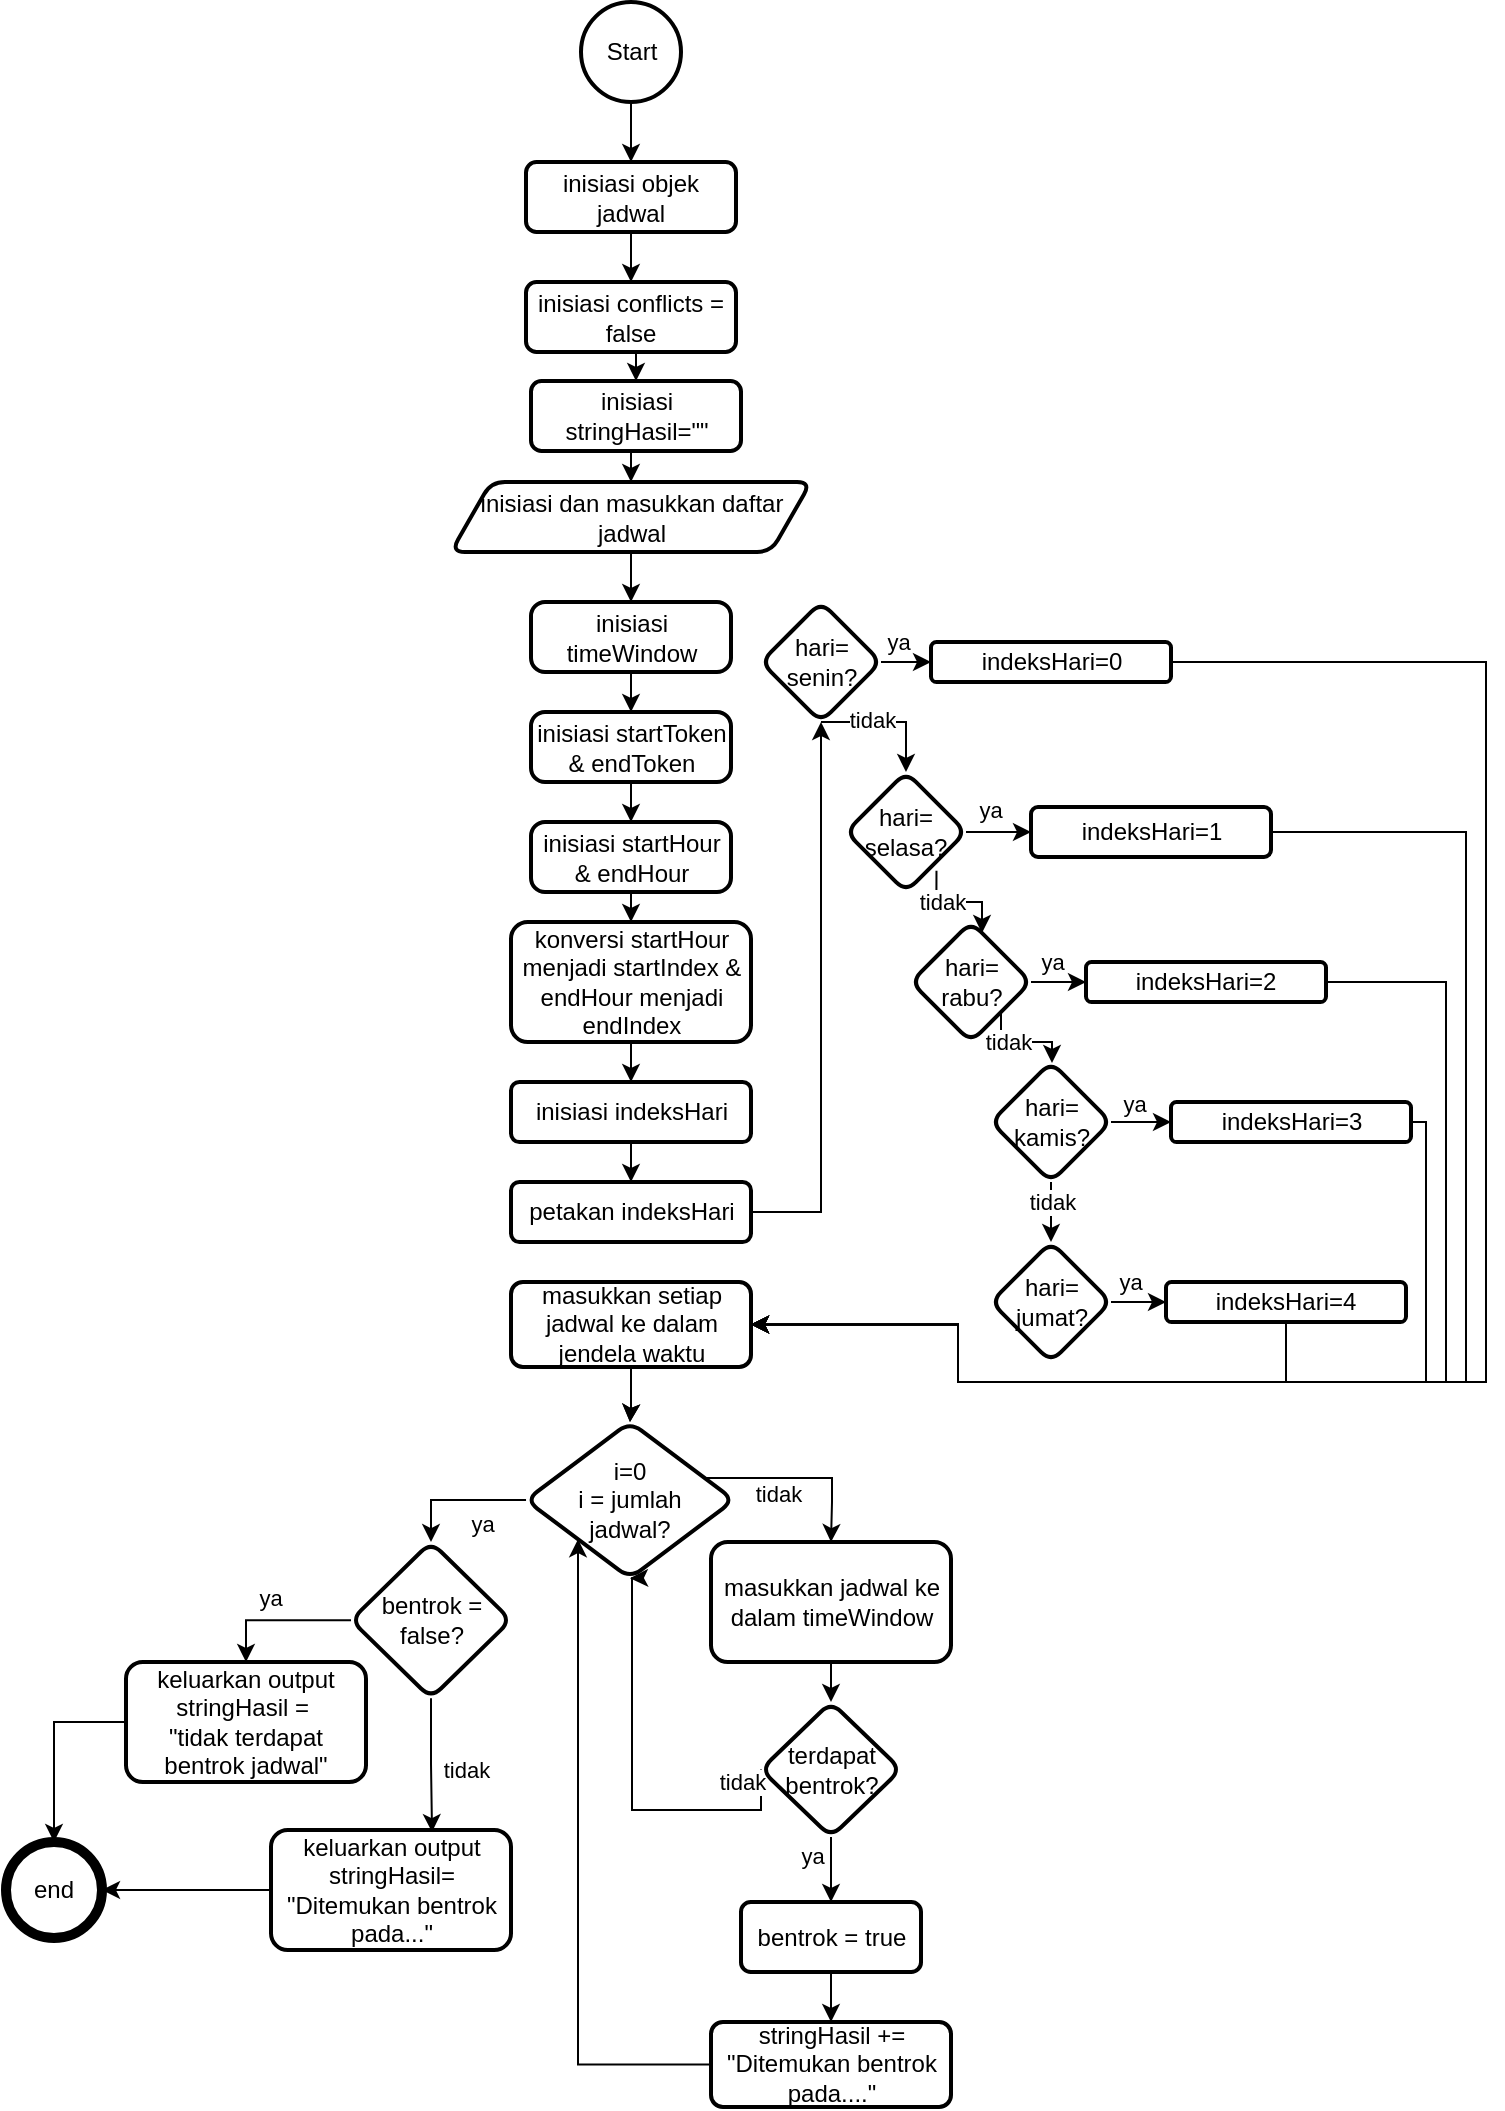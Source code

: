 <mxfile version="24.3.1" type="device">
  <diagram name="Page-1" id="ORiJ4p2Y7OBrZnJ2vjlo">
    <mxGraphModel dx="2284" dy="1872" grid="1" gridSize="10" guides="1" tooltips="1" connect="1" arrows="1" fold="1" page="1" pageScale="1" pageWidth="850" pageHeight="1100" math="0" shadow="0">
      <root>
        <mxCell id="0" />
        <mxCell id="1" parent="0" />
        <mxCell id="JpGX_lxm5MSLCuz8X1eI-36" value="" style="edgeStyle=orthogonalEdgeStyle;rounded=0;orthogonalLoop=1;jettySize=auto;html=1;" parent="1" source="JpGX_lxm5MSLCuz8X1eI-2" target="JpGX_lxm5MSLCuz8X1eI-35" edge="1">
          <mxGeometry relative="1" as="geometry" />
        </mxCell>
        <mxCell id="JpGX_lxm5MSLCuz8X1eI-2" value="Start" style="strokeWidth=2;html=1;shape=mxgraph.flowchart.start_2;whiteSpace=wrap;" parent="1" vertex="1">
          <mxGeometry x="67.5" y="-280" width="50" height="50" as="geometry" />
        </mxCell>
        <mxCell id="JpGX_lxm5MSLCuz8X1eI-39" value="" style="edgeStyle=orthogonalEdgeStyle;rounded=0;orthogonalLoop=1;jettySize=auto;html=1;" parent="1" source="JpGX_lxm5MSLCuz8X1eI-4" target="JpGX_lxm5MSLCuz8X1eI-38" edge="1">
          <mxGeometry relative="1" as="geometry" />
        </mxCell>
        <mxCell id="JpGX_lxm5MSLCuz8X1eI-4" value="inisiasi timeWindow" style="rounded=1;whiteSpace=wrap;html=1;absoluteArcSize=1;arcSize=14;strokeWidth=2;" parent="1" vertex="1">
          <mxGeometry x="42.5" y="20" width="100" height="35" as="geometry" />
        </mxCell>
        <mxCell id="JpGX_lxm5MSLCuz8X1eI-42" value="" style="edgeStyle=orthogonalEdgeStyle;rounded=0;orthogonalLoop=1;jettySize=auto;html=1;entryX=0.5;entryY=0;entryDx=0;entryDy=0;" parent="1" source="JpGX_lxm5MSLCuz8X1eI-6" target="JpGX_lxm5MSLCuz8X1eI-4" edge="1">
          <mxGeometry relative="1" as="geometry" />
        </mxCell>
        <mxCell id="JpGX_lxm5MSLCuz8X1eI-6" value="inisiasi dan masukkan daftar jadwal" style="shape=parallelogram;perimeter=parallelogramPerimeter;whiteSpace=wrap;html=1;fixedSize=1;rounded=1;arcSize=14;strokeWidth=2;" parent="1" vertex="1">
          <mxGeometry x="2.5" y="-40" width="180" height="35" as="geometry" />
        </mxCell>
        <mxCell id="JpGX_lxm5MSLCuz8X1eI-7" value="" style="edgeStyle=orthogonalEdgeStyle;rounded=0;orthogonalLoop=1;jettySize=auto;html=1;" parent="1" source="JpGX_lxm5MSLCuz8X1eI-8" target="JpGX_lxm5MSLCuz8X1eI-13" edge="1">
          <mxGeometry relative="1" as="geometry" />
        </mxCell>
        <mxCell id="JpGX_lxm5MSLCuz8X1eI-47" value="" style="edgeStyle=orthogonalEdgeStyle;rounded=0;orthogonalLoop=1;jettySize=auto;html=1;" parent="1" source="JpGX_lxm5MSLCuz8X1eI-8" target="JpGX_lxm5MSLCuz8X1eI-13" edge="1">
          <mxGeometry relative="1" as="geometry" />
        </mxCell>
        <mxCell id="JpGX_lxm5MSLCuz8X1eI-8" value="masukkan setiap jadwal ke dalam jendela waktu" style="whiteSpace=wrap;html=1;rounded=1;arcSize=14;strokeWidth=2;" parent="1" vertex="1">
          <mxGeometry x="32.5" y="360" width="120" height="42.5" as="geometry" />
        </mxCell>
        <mxCell id="JpGX_lxm5MSLCuz8X1eI-9" value="" style="edgeStyle=orthogonalEdgeStyle;rounded=0;orthogonalLoop=1;jettySize=auto;html=1;entryX=0.5;entryY=0;entryDx=0;entryDy=0;" parent="1" source="JpGX_lxm5MSLCuz8X1eI-13" target="JpGX_lxm5MSLCuz8X1eI-15" edge="1">
          <mxGeometry relative="1" as="geometry">
            <Array as="points">
              <mxPoint x="193" y="458" />
              <mxPoint x="193" y="470" />
            </Array>
          </mxGeometry>
        </mxCell>
        <mxCell id="JpGX_lxm5MSLCuz8X1eI-10" value="tidak" style="edgeLabel;html=1;align=center;verticalAlign=middle;resizable=0;points=[];" parent="JpGX_lxm5MSLCuz8X1eI-9" vertex="1" connectable="0">
          <mxGeometry x="-0.279" y="1" relative="1" as="geometry">
            <mxPoint x="2" y="9" as="offset" />
          </mxGeometry>
        </mxCell>
        <mxCell id="JpGX_lxm5MSLCuz8X1eI-11" value="" style="edgeStyle=orthogonalEdgeStyle;rounded=0;orthogonalLoop=1;jettySize=auto;html=1;entryX=0.5;entryY=0;entryDx=0;entryDy=0;" parent="1" source="JpGX_lxm5MSLCuz8X1eI-13" target="JpGX_lxm5MSLCuz8X1eI-31" edge="1">
          <mxGeometry relative="1" as="geometry" />
        </mxCell>
        <mxCell id="JpGX_lxm5MSLCuz8X1eI-12" value="ya" style="edgeLabel;html=1;align=center;verticalAlign=middle;resizable=0;points=[];" parent="JpGX_lxm5MSLCuz8X1eI-11" vertex="1" connectable="0">
          <mxGeometry x="-0.422" y="4" relative="1" as="geometry">
            <mxPoint x="-2" y="8" as="offset" />
          </mxGeometry>
        </mxCell>
        <mxCell id="JpGX_lxm5MSLCuz8X1eI-13" value="i=0&lt;br&gt;i = jumlah&lt;br&gt;jadwal?" style="rhombus;whiteSpace=wrap;html=1;rounded=1;arcSize=14;strokeWidth=2;" parent="1" vertex="1">
          <mxGeometry x="40" y="430" width="104" height="78.12" as="geometry" />
        </mxCell>
        <mxCell id="JpGX_lxm5MSLCuz8X1eI-14" style="edgeStyle=orthogonalEdgeStyle;rounded=0;orthogonalLoop=1;jettySize=auto;html=1;exitX=0.5;exitY=1;exitDx=0;exitDy=0;entryX=0.5;entryY=0;entryDx=0;entryDy=0;" parent="1" source="JpGX_lxm5MSLCuz8X1eI-15" target="JpGX_lxm5MSLCuz8X1eI-22" edge="1">
          <mxGeometry relative="1" as="geometry" />
        </mxCell>
        <mxCell id="JpGX_lxm5MSLCuz8X1eI-15" value="masukkan jadwal ke&lt;br&gt;dalam timeWindow" style="whiteSpace=wrap;html=1;rounded=1;arcSize=14;strokeWidth=2;" parent="1" vertex="1">
          <mxGeometry x="132.5" y="490.005" width="120" height="60" as="geometry" />
        </mxCell>
        <mxCell id="llpYMlKaQ1efF8WTSb9S-2" style="edgeStyle=orthogonalEdgeStyle;rounded=0;orthogonalLoop=1;jettySize=auto;html=1;exitX=0.5;exitY=1;exitDx=0;exitDy=0;entryX=0.5;entryY=0;entryDx=0;entryDy=0;" edge="1" parent="1" source="JpGX_lxm5MSLCuz8X1eI-17" target="llpYMlKaQ1efF8WTSb9S-1">
          <mxGeometry relative="1" as="geometry" />
        </mxCell>
        <mxCell id="JpGX_lxm5MSLCuz8X1eI-17" value="inisiasi conflicts = false" style="rounded=1;whiteSpace=wrap;html=1;strokeWidth=2;" parent="1" vertex="1">
          <mxGeometry x="40" y="-140" width="105" height="35" as="geometry" />
        </mxCell>
        <mxCell id="JpGX_lxm5MSLCuz8X1eI-18" value="" style="edgeStyle=orthogonalEdgeStyle;rounded=0;orthogonalLoop=1;jettySize=auto;html=1;" parent="1" source="JpGX_lxm5MSLCuz8X1eI-22" target="JpGX_lxm5MSLCuz8X1eI-24" edge="1">
          <mxGeometry relative="1" as="geometry" />
        </mxCell>
        <mxCell id="JpGX_lxm5MSLCuz8X1eI-19" value="ya" style="edgeLabel;html=1;align=center;verticalAlign=middle;resizable=0;points=[];" parent="JpGX_lxm5MSLCuz8X1eI-18" vertex="1" connectable="0">
          <mxGeometry x="-0.149" y="-1" relative="1" as="geometry">
            <mxPoint x="-11" y="-11" as="offset" />
          </mxGeometry>
        </mxCell>
        <mxCell id="JpGX_lxm5MSLCuz8X1eI-20" style="edgeStyle=orthogonalEdgeStyle;rounded=0;orthogonalLoop=1;jettySize=auto;html=1;exitX=0;exitY=0.5;exitDx=0;exitDy=0;entryX=0.5;entryY=1;entryDx=0;entryDy=0;" parent="1" source="JpGX_lxm5MSLCuz8X1eI-22" target="JpGX_lxm5MSLCuz8X1eI-13" edge="1">
          <mxGeometry relative="1" as="geometry">
            <Array as="points">
              <mxPoint x="93" y="624" />
            </Array>
          </mxGeometry>
        </mxCell>
        <mxCell id="JpGX_lxm5MSLCuz8X1eI-21" value="tidak" style="edgeLabel;html=1;align=center;verticalAlign=middle;resizable=0;points=[];" parent="JpGX_lxm5MSLCuz8X1eI-20" vertex="1" connectable="0">
          <mxGeometry x="-0.556" y="2" relative="1" as="geometry">
            <mxPoint x="15" y="-16" as="offset" />
          </mxGeometry>
        </mxCell>
        <mxCell id="JpGX_lxm5MSLCuz8X1eI-22" value="terdapat&lt;br&gt;bentrok?" style="rhombus;whiteSpace=wrap;html=1;rounded=1;arcSize=14;strokeWidth=2;" parent="1" vertex="1">
          <mxGeometry x="157.5" y="570" width="70" height="67.5" as="geometry" />
        </mxCell>
        <mxCell id="JpGX_lxm5MSLCuz8X1eI-23" value="" style="edgeStyle=orthogonalEdgeStyle;rounded=0;orthogonalLoop=1;jettySize=auto;html=1;" parent="1" source="JpGX_lxm5MSLCuz8X1eI-24" target="JpGX_lxm5MSLCuz8X1eI-26" edge="1">
          <mxGeometry relative="1" as="geometry" />
        </mxCell>
        <mxCell id="JpGX_lxm5MSLCuz8X1eI-24" value="bentrok = true" style="whiteSpace=wrap;html=1;rounded=1;arcSize=14;strokeWidth=2;" parent="1" vertex="1">
          <mxGeometry x="147.5" y="670" width="90" height="35" as="geometry" />
        </mxCell>
        <mxCell id="JpGX_lxm5MSLCuz8X1eI-25" style="edgeStyle=orthogonalEdgeStyle;rounded=0;orthogonalLoop=1;jettySize=auto;html=1;exitX=0;exitY=0.5;exitDx=0;exitDy=0;entryX=0;entryY=1;entryDx=0;entryDy=0;" parent="1" source="JpGX_lxm5MSLCuz8X1eI-26" target="JpGX_lxm5MSLCuz8X1eI-13" edge="1">
          <mxGeometry relative="1" as="geometry" />
        </mxCell>
        <mxCell id="JpGX_lxm5MSLCuz8X1eI-26" value="stringHasil += &quot;Ditemukan bentrok pada....&quot;" style="whiteSpace=wrap;html=1;rounded=1;arcSize=14;strokeWidth=2;" parent="1" vertex="1">
          <mxGeometry x="132.5" y="730" width="120" height="42.5" as="geometry" />
        </mxCell>
        <mxCell id="JpGX_lxm5MSLCuz8X1eI-27" value="" style="edgeStyle=orthogonalEdgeStyle;rounded=0;orthogonalLoop=1;jettySize=auto;html=1;exitX=0;exitY=0.5;exitDx=0;exitDy=0;" parent="1" source="JpGX_lxm5MSLCuz8X1eI-31" target="JpGX_lxm5MSLCuz8X1eI-33" edge="1">
          <mxGeometry relative="1" as="geometry" />
        </mxCell>
        <mxCell id="JpGX_lxm5MSLCuz8X1eI-28" value="ya" style="edgeLabel;html=1;align=center;verticalAlign=middle;resizable=0;points=[];" parent="JpGX_lxm5MSLCuz8X1eI-27" vertex="1" connectable="0">
          <mxGeometry x="0.067" y="-1" relative="1" as="geometry">
            <mxPoint x="-2" y="-10" as="offset" />
          </mxGeometry>
        </mxCell>
        <mxCell id="JpGX_lxm5MSLCuz8X1eI-31" value="bentrok = false?" style="rhombus;whiteSpace=wrap;html=1;rounded=1;arcSize=14;strokeWidth=2;" parent="1" vertex="1">
          <mxGeometry x="-47.5" y="490.01" width="80" height="78.12" as="geometry" />
        </mxCell>
        <mxCell id="JpGX_lxm5MSLCuz8X1eI-32" value="" style="edgeStyle=orthogonalEdgeStyle;rounded=0;orthogonalLoop=1;jettySize=auto;html=1;" parent="1" source="JpGX_lxm5MSLCuz8X1eI-33" target="JpGX_lxm5MSLCuz8X1eI-34" edge="1">
          <mxGeometry relative="1" as="geometry" />
        </mxCell>
        <mxCell id="JpGX_lxm5MSLCuz8X1eI-33" value="keluarkan output stringHasil =&amp;nbsp;&lt;br&gt;&quot;tidak terdapat bentrok jadwal&quot;" style="whiteSpace=wrap;html=1;rounded=1;arcSize=14;strokeWidth=2;" parent="1" vertex="1">
          <mxGeometry x="-160" y="550" width="120" height="60" as="geometry" />
        </mxCell>
        <mxCell id="JpGX_lxm5MSLCuz8X1eI-34" value="end" style="shape=ellipse;html=1;dashed=0;whiteSpace=wrap;aspect=fixed;strokeWidth=5;perimeter=ellipsePerimeter;" parent="1" vertex="1">
          <mxGeometry x="-220" y="640" width="48" height="48" as="geometry" />
        </mxCell>
        <mxCell id="JpGX_lxm5MSLCuz8X1eI-37" value="" style="edgeStyle=orthogonalEdgeStyle;rounded=0;orthogonalLoop=1;jettySize=auto;html=1;" parent="1" source="JpGX_lxm5MSLCuz8X1eI-35" target="JpGX_lxm5MSLCuz8X1eI-17" edge="1">
          <mxGeometry relative="1" as="geometry" />
        </mxCell>
        <mxCell id="JpGX_lxm5MSLCuz8X1eI-35" value="inisiasi objek jadwal" style="rounded=1;whiteSpace=wrap;html=1;strokeWidth=2;" parent="1" vertex="1">
          <mxGeometry x="40" y="-200" width="105" height="35" as="geometry" />
        </mxCell>
        <mxCell id="JpGX_lxm5MSLCuz8X1eI-45" value="" style="edgeStyle=orthogonalEdgeStyle;rounded=0;orthogonalLoop=1;jettySize=auto;html=1;" parent="1" source="JpGX_lxm5MSLCuz8X1eI-38" target="JpGX_lxm5MSLCuz8X1eI-40" edge="1">
          <mxGeometry relative="1" as="geometry" />
        </mxCell>
        <mxCell id="JpGX_lxm5MSLCuz8X1eI-38" value="inisiasi startToken &amp;amp; endToken" style="rounded=1;whiteSpace=wrap;html=1;absoluteArcSize=1;arcSize=14;strokeWidth=2;" parent="1" vertex="1">
          <mxGeometry x="42.5" y="75" width="100" height="35" as="geometry" />
        </mxCell>
        <mxCell id="JpGX_lxm5MSLCuz8X1eI-51" style="edgeStyle=orthogonalEdgeStyle;rounded=0;orthogonalLoop=1;jettySize=auto;html=1;exitX=0.5;exitY=1;exitDx=0;exitDy=0;entryX=0.5;entryY=0;entryDx=0;entryDy=0;" parent="1" source="JpGX_lxm5MSLCuz8X1eI-40" target="JpGX_lxm5MSLCuz8X1eI-49" edge="1">
          <mxGeometry relative="1" as="geometry" />
        </mxCell>
        <mxCell id="JpGX_lxm5MSLCuz8X1eI-40" value="inisiasi startHour &amp;amp; endHour" style="rounded=1;whiteSpace=wrap;html=1;absoluteArcSize=1;arcSize=14;strokeWidth=2;" parent="1" vertex="1">
          <mxGeometry x="42.5" y="130" width="100" height="35" as="geometry" />
        </mxCell>
        <mxCell id="JpGX_lxm5MSLCuz8X1eI-54" value="" style="edgeStyle=orthogonalEdgeStyle;rounded=0;orthogonalLoop=1;jettySize=auto;html=1;" parent="1" source="JpGX_lxm5MSLCuz8X1eI-49" target="JpGX_lxm5MSLCuz8X1eI-53" edge="1">
          <mxGeometry relative="1" as="geometry" />
        </mxCell>
        <mxCell id="JpGX_lxm5MSLCuz8X1eI-49" value="konversi startHour menjadi startIndex &amp;amp; endHour menjadi endIndex" style="whiteSpace=wrap;html=1;rounded=1;arcSize=14;strokeWidth=2;" parent="1" vertex="1">
          <mxGeometry x="32.5" y="180" width="120" height="60" as="geometry" />
        </mxCell>
        <mxCell id="JpGX_lxm5MSLCuz8X1eI-56" value="" style="edgeStyle=orthogonalEdgeStyle;rounded=0;orthogonalLoop=1;jettySize=auto;html=1;" parent="1" source="JpGX_lxm5MSLCuz8X1eI-53" target="JpGX_lxm5MSLCuz8X1eI-55" edge="1">
          <mxGeometry relative="1" as="geometry" />
        </mxCell>
        <mxCell id="JpGX_lxm5MSLCuz8X1eI-53" value="inisiasi indeksHari" style="rounded=1;whiteSpace=wrap;html=1;arcSize=14;strokeWidth=2;" parent="1" vertex="1">
          <mxGeometry x="32.5" y="260" width="120" height="30" as="geometry" />
        </mxCell>
        <mxCell id="JpGX_lxm5MSLCuz8X1eI-60" value="" style="edgeStyle=orthogonalEdgeStyle;rounded=0;orthogonalLoop=1;jettySize=auto;html=1;" parent="1" source="JpGX_lxm5MSLCuz8X1eI-55" target="JpGX_lxm5MSLCuz8X1eI-59" edge="1">
          <mxGeometry relative="1" as="geometry" />
        </mxCell>
        <mxCell id="JpGX_lxm5MSLCuz8X1eI-55" value="petakan indeksHari" style="whiteSpace=wrap;html=1;rounded=1;arcSize=14;strokeWidth=2;" parent="1" vertex="1">
          <mxGeometry x="32.5" y="310" width="120" height="30" as="geometry" />
        </mxCell>
        <mxCell id="JpGX_lxm5MSLCuz8X1eI-62" value="" style="edgeStyle=orthogonalEdgeStyle;rounded=0;orthogonalLoop=1;jettySize=auto;html=1;" parent="1" source="JpGX_lxm5MSLCuz8X1eI-59" target="JpGX_lxm5MSLCuz8X1eI-61" edge="1">
          <mxGeometry relative="1" as="geometry" />
        </mxCell>
        <mxCell id="JpGX_lxm5MSLCuz8X1eI-63" value="ya" style="edgeLabel;html=1;align=center;verticalAlign=middle;resizable=0;points=[];" parent="JpGX_lxm5MSLCuz8X1eI-62" vertex="1" connectable="0">
          <mxGeometry x="-0.567" y="-1" relative="1" as="geometry">
            <mxPoint x="-4" y="-11" as="offset" />
          </mxGeometry>
        </mxCell>
        <mxCell id="JpGX_lxm5MSLCuz8X1eI-67" value="" style="edgeStyle=orthogonalEdgeStyle;rounded=0;orthogonalLoop=1;jettySize=auto;html=1;entryX=0.5;entryY=0;entryDx=0;entryDy=0;" parent="1" source="JpGX_lxm5MSLCuz8X1eI-59" target="JpGX_lxm5MSLCuz8X1eI-66" edge="1">
          <mxGeometry relative="1" as="geometry">
            <Array as="points">
              <mxPoint x="230" y="80" />
            </Array>
          </mxGeometry>
        </mxCell>
        <mxCell id="JpGX_lxm5MSLCuz8X1eI-68" value="tidak" style="edgeLabel;html=1;align=center;verticalAlign=middle;resizable=0;points=[];" parent="JpGX_lxm5MSLCuz8X1eI-67" vertex="1" connectable="0">
          <mxGeometry x="-0.262" y="1" relative="1" as="geometry">
            <mxPoint as="offset" />
          </mxGeometry>
        </mxCell>
        <mxCell id="JpGX_lxm5MSLCuz8X1eI-59" value="hari=&lt;br&gt;senin?" style="rhombus;whiteSpace=wrap;html=1;rounded=1;arcSize=14;strokeWidth=2;" parent="1" vertex="1">
          <mxGeometry x="157.5" y="20" width="60" height="60" as="geometry" />
        </mxCell>
        <mxCell id="JpGX_lxm5MSLCuz8X1eI-95" style="edgeStyle=orthogonalEdgeStyle;rounded=0;orthogonalLoop=1;jettySize=auto;html=1;exitX=1;exitY=0.5;exitDx=0;exitDy=0;entryX=1;entryY=0.5;entryDx=0;entryDy=0;" parent="1" source="JpGX_lxm5MSLCuz8X1eI-61" target="JpGX_lxm5MSLCuz8X1eI-8" edge="1">
          <mxGeometry relative="1" as="geometry">
            <Array as="points">
              <mxPoint x="520" y="50" />
              <mxPoint x="520" y="410" />
              <mxPoint x="256" y="410" />
              <mxPoint x="256" y="381" />
            </Array>
          </mxGeometry>
        </mxCell>
        <mxCell id="JpGX_lxm5MSLCuz8X1eI-61" value="indeksHari=0" style="whiteSpace=wrap;html=1;rounded=1;arcSize=14;strokeWidth=2;" parent="1" vertex="1">
          <mxGeometry x="242.5" y="40" width="120" height="20" as="geometry" />
        </mxCell>
        <mxCell id="JpGX_lxm5MSLCuz8X1eI-74" style="edgeStyle=orthogonalEdgeStyle;rounded=0;orthogonalLoop=1;jettySize=auto;html=1;exitX=1;exitY=0.5;exitDx=0;exitDy=0;entryX=0;entryY=0.5;entryDx=0;entryDy=0;" parent="1" source="JpGX_lxm5MSLCuz8X1eI-66" target="JpGX_lxm5MSLCuz8X1eI-71" edge="1">
          <mxGeometry relative="1" as="geometry" />
        </mxCell>
        <mxCell id="JpGX_lxm5MSLCuz8X1eI-75" value="ya" style="edgeLabel;html=1;align=center;verticalAlign=middle;resizable=0;points=[];" parent="JpGX_lxm5MSLCuz8X1eI-74" vertex="1" connectable="0">
          <mxGeometry x="-0.297" y="3" relative="1" as="geometry">
            <mxPoint y="-8" as="offset" />
          </mxGeometry>
        </mxCell>
        <mxCell id="JpGX_lxm5MSLCuz8X1eI-77" value="" style="edgeStyle=orthogonalEdgeStyle;rounded=0;orthogonalLoop=1;jettySize=auto;html=1;exitX=0.754;exitY=0.822;exitDx=0;exitDy=0;exitPerimeter=0;" parent="1" source="JpGX_lxm5MSLCuz8X1eI-66" target="JpGX_lxm5MSLCuz8X1eI-76" edge="1">
          <mxGeometry relative="1" as="geometry">
            <Array as="points">
              <mxPoint x="245" y="170" />
              <mxPoint x="268" y="170" />
            </Array>
          </mxGeometry>
        </mxCell>
        <mxCell id="JpGX_lxm5MSLCuz8X1eI-78" value="tidak" style="edgeLabel;html=1;align=center;verticalAlign=middle;resizable=0;points=[];" parent="JpGX_lxm5MSLCuz8X1eI-77" vertex="1" connectable="0">
          <mxGeometry x="-0.316" relative="1" as="geometry">
            <mxPoint as="offset" />
          </mxGeometry>
        </mxCell>
        <mxCell id="JpGX_lxm5MSLCuz8X1eI-66" value="hari=&lt;br&gt;selasa?" style="rhombus;whiteSpace=wrap;html=1;rounded=1;arcSize=14;strokeWidth=2;" parent="1" vertex="1">
          <mxGeometry x="200" y="105" width="60" height="60" as="geometry" />
        </mxCell>
        <mxCell id="JpGX_lxm5MSLCuz8X1eI-96" style="edgeStyle=orthogonalEdgeStyle;rounded=0;orthogonalLoop=1;jettySize=auto;html=1;exitX=1;exitY=0.5;exitDx=0;exitDy=0;entryX=1;entryY=0.5;entryDx=0;entryDy=0;" parent="1" source="JpGX_lxm5MSLCuz8X1eI-71" target="JpGX_lxm5MSLCuz8X1eI-8" edge="1">
          <mxGeometry relative="1" as="geometry">
            <Array as="points">
              <mxPoint x="510" y="135" />
              <mxPoint x="510" y="410" />
              <mxPoint x="256" y="410" />
              <mxPoint x="256" y="381" />
            </Array>
          </mxGeometry>
        </mxCell>
        <mxCell id="JpGX_lxm5MSLCuz8X1eI-71" value="indeksHari=1" style="whiteSpace=wrap;html=1;rounded=1;arcSize=14;strokeWidth=2;" parent="1" vertex="1">
          <mxGeometry x="292.5" y="122.5" width="120" height="25" as="geometry" />
        </mxCell>
        <mxCell id="JpGX_lxm5MSLCuz8X1eI-80" value="" style="edgeStyle=orthogonalEdgeStyle;rounded=0;orthogonalLoop=1;jettySize=auto;html=1;" parent="1" source="JpGX_lxm5MSLCuz8X1eI-76" target="JpGX_lxm5MSLCuz8X1eI-79" edge="1">
          <mxGeometry relative="1" as="geometry" />
        </mxCell>
        <mxCell id="JpGX_lxm5MSLCuz8X1eI-81" value="ya" style="edgeLabel;html=1;align=center;verticalAlign=middle;resizable=0;points=[];" parent="JpGX_lxm5MSLCuz8X1eI-80" vertex="1" connectable="0">
          <mxGeometry x="-0.685" y="-2" relative="1" as="geometry">
            <mxPoint x="2" y="-12" as="offset" />
          </mxGeometry>
        </mxCell>
        <mxCell id="JpGX_lxm5MSLCuz8X1eI-83" value="" style="edgeStyle=orthogonalEdgeStyle;rounded=0;orthogonalLoop=1;jettySize=auto;html=1;exitX=1;exitY=1;exitDx=0;exitDy=0;" parent="1" source="JpGX_lxm5MSLCuz8X1eI-76" target="JpGX_lxm5MSLCuz8X1eI-82" edge="1">
          <mxGeometry relative="1" as="geometry">
            <Array as="points">
              <mxPoint x="278" y="240" />
              <mxPoint x="303" y="240" />
            </Array>
          </mxGeometry>
        </mxCell>
        <mxCell id="JpGX_lxm5MSLCuz8X1eI-84" value="tidak" style="edgeLabel;html=1;align=center;verticalAlign=middle;resizable=0;points=[];" parent="JpGX_lxm5MSLCuz8X1eI-83" vertex="1" connectable="0">
          <mxGeometry x="-0.283" relative="1" as="geometry">
            <mxPoint as="offset" />
          </mxGeometry>
        </mxCell>
        <mxCell id="JpGX_lxm5MSLCuz8X1eI-76" value="hari=&lt;br&gt;rabu?" style="rhombus;whiteSpace=wrap;html=1;rounded=1;arcSize=14;strokeWidth=2;" parent="1" vertex="1">
          <mxGeometry x="232.5" y="180" width="60" height="60" as="geometry" />
        </mxCell>
        <mxCell id="JpGX_lxm5MSLCuz8X1eI-97" style="edgeStyle=orthogonalEdgeStyle;rounded=0;orthogonalLoop=1;jettySize=auto;html=1;exitX=1;exitY=0.5;exitDx=0;exitDy=0;entryX=1;entryY=0.5;entryDx=0;entryDy=0;" parent="1" source="JpGX_lxm5MSLCuz8X1eI-79" target="JpGX_lxm5MSLCuz8X1eI-8" edge="1">
          <mxGeometry relative="1" as="geometry">
            <Array as="points">
              <mxPoint x="500" y="210" />
              <mxPoint x="500" y="410" />
              <mxPoint x="256" y="410" />
              <mxPoint x="256" y="381" />
            </Array>
          </mxGeometry>
        </mxCell>
        <mxCell id="JpGX_lxm5MSLCuz8X1eI-79" value="indeksHari=2" style="whiteSpace=wrap;html=1;rounded=1;arcSize=14;strokeWidth=2;" parent="1" vertex="1">
          <mxGeometry x="320" y="200" width="120" height="20" as="geometry" />
        </mxCell>
        <mxCell id="JpGX_lxm5MSLCuz8X1eI-86" value="" style="edgeStyle=orthogonalEdgeStyle;rounded=0;orthogonalLoop=1;jettySize=auto;html=1;" parent="1" source="JpGX_lxm5MSLCuz8X1eI-82" target="JpGX_lxm5MSLCuz8X1eI-85" edge="1">
          <mxGeometry relative="1" as="geometry" />
        </mxCell>
        <mxCell id="JpGX_lxm5MSLCuz8X1eI-87" value="ya" style="edgeLabel;html=1;align=center;verticalAlign=middle;resizable=0;points=[];" parent="JpGX_lxm5MSLCuz8X1eI-86" vertex="1" connectable="0">
          <mxGeometry x="-0.269" y="2" relative="1" as="geometry">
            <mxPoint x="-7" y="-7" as="offset" />
          </mxGeometry>
        </mxCell>
        <mxCell id="JpGX_lxm5MSLCuz8X1eI-89" value="" style="edgeStyle=orthogonalEdgeStyle;rounded=0;orthogonalLoop=1;jettySize=auto;html=1;" parent="1" source="JpGX_lxm5MSLCuz8X1eI-82" target="JpGX_lxm5MSLCuz8X1eI-88" edge="1">
          <mxGeometry relative="1" as="geometry" />
        </mxCell>
        <mxCell id="JpGX_lxm5MSLCuz8X1eI-90" value="tidak" style="edgeLabel;html=1;align=center;verticalAlign=middle;resizable=0;points=[];" parent="JpGX_lxm5MSLCuz8X1eI-89" vertex="1" connectable="0">
          <mxGeometry x="-0.604" y="1" relative="1" as="geometry">
            <mxPoint x="-1" as="offset" />
          </mxGeometry>
        </mxCell>
        <mxCell id="JpGX_lxm5MSLCuz8X1eI-82" value="hari=&lt;br&gt;kamis?" style="rhombus;whiteSpace=wrap;html=1;rounded=1;arcSize=14;strokeWidth=2;" parent="1" vertex="1">
          <mxGeometry x="272.5" y="250" width="60" height="60" as="geometry" />
        </mxCell>
        <mxCell id="JpGX_lxm5MSLCuz8X1eI-98" style="edgeStyle=orthogonalEdgeStyle;rounded=0;orthogonalLoop=1;jettySize=auto;html=1;exitX=1;exitY=0.5;exitDx=0;exitDy=0;entryX=1;entryY=0.5;entryDx=0;entryDy=0;" parent="1" source="JpGX_lxm5MSLCuz8X1eI-85" target="JpGX_lxm5MSLCuz8X1eI-8" edge="1">
          <mxGeometry relative="1" as="geometry">
            <mxPoint x="150" y="380" as="targetPoint" />
            <Array as="points">
              <mxPoint x="490" y="280" />
              <mxPoint x="490" y="410" />
              <mxPoint x="256" y="410" />
              <mxPoint x="256" y="381" />
            </Array>
          </mxGeometry>
        </mxCell>
        <mxCell id="JpGX_lxm5MSLCuz8X1eI-85" value="indeksHari=3" style="whiteSpace=wrap;html=1;rounded=1;arcSize=14;strokeWidth=2;" parent="1" vertex="1">
          <mxGeometry x="362.5" y="270" width="120" height="20" as="geometry" />
        </mxCell>
        <mxCell id="JpGX_lxm5MSLCuz8X1eI-92" value="" style="edgeStyle=orthogonalEdgeStyle;rounded=0;orthogonalLoop=1;jettySize=auto;html=1;" parent="1" source="JpGX_lxm5MSLCuz8X1eI-88" target="JpGX_lxm5MSLCuz8X1eI-91" edge="1">
          <mxGeometry relative="1" as="geometry" />
        </mxCell>
        <mxCell id="JpGX_lxm5MSLCuz8X1eI-93" value="ya" style="edgeLabel;html=1;align=center;verticalAlign=middle;resizable=0;points=[];" parent="JpGX_lxm5MSLCuz8X1eI-92" vertex="1" connectable="0">
          <mxGeometry x="0.166" relative="1" as="geometry">
            <mxPoint y="-10" as="offset" />
          </mxGeometry>
        </mxCell>
        <mxCell id="JpGX_lxm5MSLCuz8X1eI-88" value="hari=&lt;br&gt;jumat?" style="rhombus;whiteSpace=wrap;html=1;rounded=1;arcSize=14;strokeWidth=2;" parent="1" vertex="1">
          <mxGeometry x="272.5" y="340" width="60" height="60" as="geometry" />
        </mxCell>
        <mxCell id="JpGX_lxm5MSLCuz8X1eI-94" style="edgeStyle=orthogonalEdgeStyle;rounded=0;orthogonalLoop=1;jettySize=auto;html=1;exitX=0.5;exitY=1;exitDx=0;exitDy=0;entryX=1;entryY=0.5;entryDx=0;entryDy=0;" parent="1" source="JpGX_lxm5MSLCuz8X1eI-91" target="JpGX_lxm5MSLCuz8X1eI-8" edge="1">
          <mxGeometry relative="1" as="geometry">
            <Array as="points">
              <mxPoint x="420" y="410" />
              <mxPoint x="256" y="410" />
              <mxPoint x="256" y="381" />
            </Array>
          </mxGeometry>
        </mxCell>
        <mxCell id="JpGX_lxm5MSLCuz8X1eI-91" value="indeksHari=4" style="whiteSpace=wrap;html=1;rounded=1;arcSize=14;strokeWidth=2;" parent="1" vertex="1">
          <mxGeometry x="360" y="360" width="120" height="20" as="geometry" />
        </mxCell>
        <mxCell id="llpYMlKaQ1efF8WTSb9S-3" style="edgeStyle=orthogonalEdgeStyle;rounded=0;orthogonalLoop=1;jettySize=auto;html=1;exitX=0.5;exitY=1;exitDx=0;exitDy=0;entryX=0.5;entryY=0;entryDx=0;entryDy=0;" edge="1" parent="1" source="llpYMlKaQ1efF8WTSb9S-1" target="JpGX_lxm5MSLCuz8X1eI-6">
          <mxGeometry relative="1" as="geometry" />
        </mxCell>
        <mxCell id="llpYMlKaQ1efF8WTSb9S-1" value="inisiasi stringHasil=&quot;&quot;" style="rounded=1;whiteSpace=wrap;html=1;strokeWidth=2;" vertex="1" parent="1">
          <mxGeometry x="42.5" y="-90.5" width="105" height="35" as="geometry" />
        </mxCell>
        <mxCell id="llpYMlKaQ1efF8WTSb9S-7" style="edgeStyle=orthogonalEdgeStyle;rounded=0;orthogonalLoop=1;jettySize=auto;html=1;exitX=0;exitY=0.5;exitDx=0;exitDy=0;entryX=1;entryY=0.5;entryDx=0;entryDy=0;" edge="1" parent="1" source="llpYMlKaQ1efF8WTSb9S-4" target="JpGX_lxm5MSLCuz8X1eI-34">
          <mxGeometry relative="1" as="geometry" />
        </mxCell>
        <mxCell id="llpYMlKaQ1efF8WTSb9S-4" value="keluarkan output stringHasil=&lt;br&gt;&quot;Ditemukan bentrok pada...&quot;" style="whiteSpace=wrap;html=1;rounded=1;arcSize=14;strokeWidth=2;" vertex="1" parent="1">
          <mxGeometry x="-87.5" y="634" width="120" height="60" as="geometry" />
        </mxCell>
        <mxCell id="llpYMlKaQ1efF8WTSb9S-5" style="edgeStyle=orthogonalEdgeStyle;rounded=0;orthogonalLoop=1;jettySize=auto;html=1;exitX=0.5;exitY=1;exitDx=0;exitDy=0;entryX=0.671;entryY=0.017;entryDx=0;entryDy=0;entryPerimeter=0;" edge="1" parent="1" source="JpGX_lxm5MSLCuz8X1eI-31" target="llpYMlKaQ1efF8WTSb9S-4">
          <mxGeometry relative="1" as="geometry" />
        </mxCell>
        <mxCell id="llpYMlKaQ1efF8WTSb9S-6" value="tidak" style="edgeLabel;html=1;align=center;verticalAlign=middle;resizable=0;points=[];" vertex="1" connectable="0" parent="llpYMlKaQ1efF8WTSb9S-5">
          <mxGeometry x="0.125" y="1" relative="1" as="geometry">
            <mxPoint x="16" y="-2" as="offset" />
          </mxGeometry>
        </mxCell>
      </root>
    </mxGraphModel>
  </diagram>
</mxfile>
